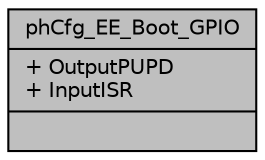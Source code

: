 digraph "phCfg_EE_Boot_GPIO"
{
  edge [fontname="Helvetica",fontsize="10",labelfontname="Helvetica",labelfontsize="10"];
  node [fontname="Helvetica",fontsize="10",shape=record];
  Node0 [label="{phCfg_EE_Boot_GPIO\n|+ OutputPUPD\l+ InputISR\l|}",height=0.2,width=0.4,color="black", fillcolor="grey75", style="filled", fontcolor="black"];
}
